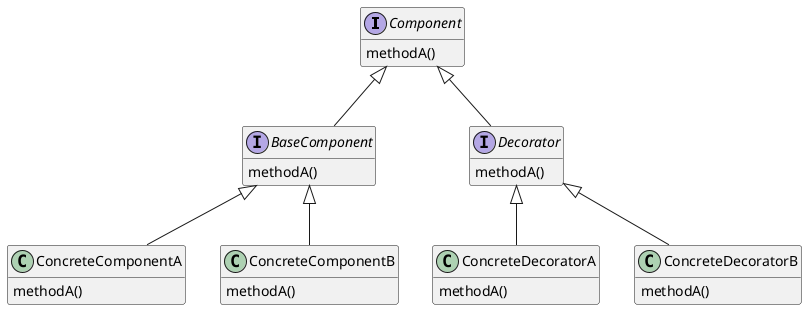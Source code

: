 @startuml DecoratorPattern
hide empty members

interface Component{
    methodA()
} 

interface BaseComponent{
    methodA()
}

class ConcreteComponentA{
    methodA()
}

class ConcreteComponentB{
    methodA()
}

interface Decorator{
    methodA()
}

class  ConcreteDecoratorA{
    methodA()
}

class  ConcreteDecoratorB{
    methodA()
}

Component <|-- BaseComponent
BaseComponent <|-- ConcreteComponentA
BaseComponent <|-- ConcreteComponentB

Component <|-- Decorator
Decorator <|-- ConcreteDecoratorA
Decorator <|-- ConcreteDecoratorB

@enduml